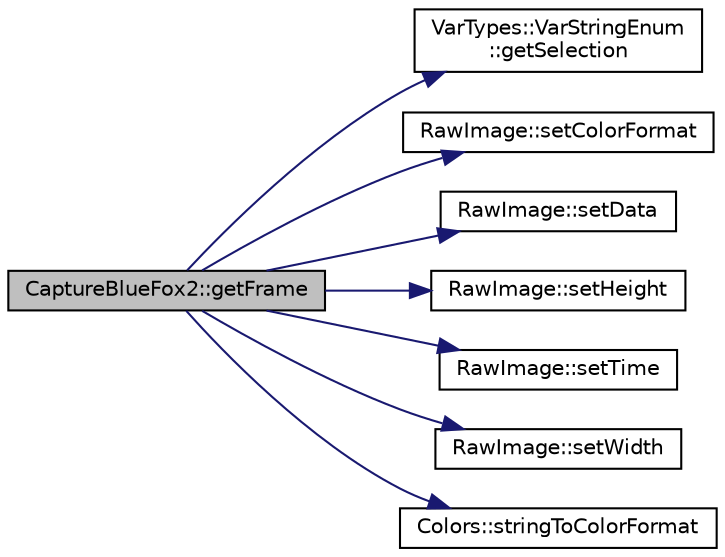 digraph "CaptureBlueFox2::getFrame"
{
 // INTERACTIVE_SVG=YES
  edge [fontname="Helvetica",fontsize="10",labelfontname="Helvetica",labelfontsize="10"];
  node [fontname="Helvetica",fontsize="10",shape=record];
  rankdir="LR";
  Node1 [label="CaptureBlueFox2::getFrame",height=0.2,width=0.4,color="black", fillcolor="grey75", style="filled", fontcolor="black"];
  Node1 -> Node2 [color="midnightblue",fontsize="10",style="solid",fontname="Helvetica"];
  Node2 [label="VarTypes::VarStringEnum\l::getSelection",height=0.2,width=0.4,color="black", fillcolor="white", style="filled",URL="$dc/d6f/class_var_types_1_1_var_string_enum.html#adc723e3f348fa63a54d501a549e5762c",tooltip="return the currently selected string "];
  Node1 -> Node3 [color="midnightblue",fontsize="10",style="solid",fontname="Helvetica"];
  Node3 [label="RawImage::setColorFormat",height=0.2,width=0.4,color="black", fillcolor="white", style="filled",URL="$d0/d14/class_raw_image.html#ae31fbd81eb34ec7b6368965b3e570cb8"];
  Node1 -> Node4 [color="midnightblue",fontsize="10",style="solid",fontname="Helvetica"];
  Node4 [label="RawImage::setData",height=0.2,width=0.4,color="black", fillcolor="white", style="filled",URL="$d0/d14/class_raw_image.html#a031b824497c98ccc69d3d540cf12bffa"];
  Node1 -> Node5 [color="midnightblue",fontsize="10",style="solid",fontname="Helvetica"];
  Node5 [label="RawImage::setHeight",height=0.2,width=0.4,color="black", fillcolor="white", style="filled",URL="$d0/d14/class_raw_image.html#a6d60f9b1510af9ce1d91dbc9d1128362"];
  Node1 -> Node6 [color="midnightblue",fontsize="10",style="solid",fontname="Helvetica"];
  Node6 [label="RawImage::setTime",height=0.2,width=0.4,color="black", fillcolor="white", style="filled",URL="$d0/d14/class_raw_image.html#ac774b70a0753a6ad4a9e39353e4954da"];
  Node1 -> Node7 [color="midnightblue",fontsize="10",style="solid",fontname="Helvetica"];
  Node7 [label="RawImage::setWidth",height=0.2,width=0.4,color="black", fillcolor="white", style="filled",URL="$d0/d14/class_raw_image.html#a7d3f98af83a328d485b0188f78bb6e8b"];
  Node1 -> Node8 [color="midnightblue",fontsize="10",style="solid",fontname="Helvetica"];
  Node8 [label="Colors::stringToColorFormat",height=0.2,width=0.4,color="black", fillcolor="white", style="filled",URL="$d9/d36/class_colors.html#a09065d5dd12d9738bc35aadfd288d022"];
}

